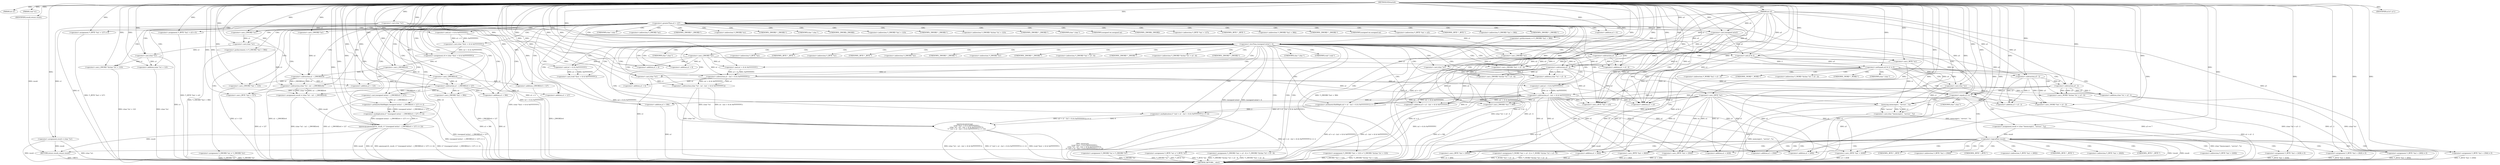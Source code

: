 digraph IGDstartelt {  
"1000103" [label = "(METHOD,IGDstartelt)" ]
"1000369" [label = "(METHOD_RETURN,__cdecl)" ]
"1000104" [label = "(PARAM,int a1)" ]
"1000105" [label = "(PARAM,void *s1)" ]
"1000106" [label = "(PARAM,int a3)" ]
"1000110" [label = "(<operator>.assignment,result = (char *)s1)" ]
"1000112" [label = "(<operator>.cast,(char *)s1)" ]
"1000116" [label = "(<operator>.greaterThan,a3 > 127)" ]
"1000120" [label = "(<operator>.assignment,v4 = (char *)((a1 + 4) & 0xFFFFFFFC))" ]
"1000122" [label = "(<operator>.cast,(char *)((a1 + 4) & 0xFFFFFFFC))" ]
"1000124" [label = "(<operator>.and,(a1 + 4) & 0xFFFFFFFC)" ]
"1000125" [label = "(<operator>.addition,a1 + 4)" ]
"1000129" [label = "(<operator>.assignment,*(_DWORD *)a1 = *(_DWORD *)s1)" ]
"1000131" [label = "(<operator>.cast,(_DWORD *)a1)" ]
"1000135" [label = "(<operator>.cast,(_DWORD *)s1)" ]
"1000138" [label = "(<operator>.assignment,result = (char *)s1 - (a1 - (_DWORD)v4))" ]
"1000140" [label = "(<operator>.subtraction,(char *)s1 - (a1 - (_DWORD)v4))" ]
"1000141" [label = "(<operator>.cast,(char *)s1)" ]
"1000144" [label = "(<operator>.subtraction,a1 - (_DWORD)v4)" ]
"1000146" [label = "(<operator>.cast,(_DWORD)v4)" ]
"1000149" [label = "(<operator>.assignment,*(_DWORD *)(a1 + 123) = *(_DWORD *)((char *)s1 + 123))" ]
"1000151" [label = "(<operator>.cast,(_DWORD *)(a1 + 123))" ]
"1000153" [label = "(<operator>.addition,a1 + 123)" ]
"1000157" [label = "(<operator>.cast,(_DWORD *)((char *)s1 + 123))" ]
"1000159" [label = "(<operator>.addition,(char *)s1 + 123)" ]
"1000160" [label = "(<operator>.cast,(char *)s1)" ]
"1000164" [label = "(qmemcpy,qmemcpy(v4, result, 4 * ((unsigned int)(a1 - (_DWORD)v4 + 127) >> 2)))" ]
"1000167" [label = "(<operator>.multiplication,4 * ((unsigned int)(a1 - (_DWORD)v4 + 127) >> 2))" ]
"1000169" [label = "(<operator>.arithmeticShiftRight,(unsigned int)(a1 - (_DWORD)v4 + 127) >> 2)" ]
"1000170" [label = "(<operator>.cast,(unsigned int)(a1 - (_DWORD)v4 + 127))" ]
"1000172" [label = "(<operator>.subtraction,a1 - (_DWORD)v4 + 127)" ]
"1000174" [label = "(<operator>.addition,(_DWORD)v4 + 127)" ]
"1000175" [label = "(<operator>.cast,(_DWORD)v4)" ]
"1000180" [label = "(<operator>.assignment,*(_BYTE *)(a1 + 127) = 0)" ]
"1000182" [label = "(<operator>.cast,(_BYTE *)(a1 + 127))" ]
"1000184" [label = "(<operator>.addition,a1 + 127)" ]
"1000188" [label = "(<operator>.preIncrement,++*(_DWORD *)(a1 + 384))" ]
"1000190" [label = "(<operator>.cast,(_DWORD *)(a1 + 384))" ]
"1000192" [label = "(<operator>.addition,a1 + 384)" ]
"1000198" [label = "(<operator>.lessThan,(unsigned int)a3 < 4)" ]
"1000199" [label = "(<operator>.cast,(unsigned int)a3)" ]
"1000205" [label = "(IDENTIFIER,a3,if ( a3 ))" ]
"1000207" [label = "(<operator>.assignment,*(_BYTE *)a1 = *(_BYTE *)s1)" ]
"1000209" [label = "(<operator>.cast,(_BYTE *)a1)" ]
"1000213" [label = "(<operator>.cast,(_BYTE *)s1)" ]
"1000217" [label = "(<operator>.notEquals,(a3 & 2) != 0)" ]
"1000218" [label = "(<operator>.and,a3 & 2)" ]
"1000222" [label = "(<operator>.assignment,*(_WORD *)(a1 + a3 - 2) = *(_WORD *)((char *)s1 + a3 - 2))" ]
"1000224" [label = "(<operator>.cast,(_WORD *)(a1 + a3 - 2))" ]
"1000226" [label = "(<operator>.addition,a1 + a3 - 2)" ]
"1000228" [label = "(<operator>.subtraction,a3 - 2)" ]
"1000232" [label = "(<operator>.cast,(_WORD *)((char *)s1 + a3 - 2))" ]
"1000234" [label = "(<operator>.addition,(char *)s1 + a3 - 2)" ]
"1000235" [label = "(<operator>.cast,(char *)s1)" ]
"1000238" [label = "(<operator>.subtraction,a3 - 2)" ]
"1000243" [label = "(<operator>.assignment,*(_DWORD *)a1 = *(_DWORD *)s1)" ]
"1000245" [label = "(<operator>.cast,(_DWORD *)a1)" ]
"1000249" [label = "(<operator>.cast,(_DWORD *)s1)" ]
"1000252" [label = "(<operator>.assignment,*(_DWORD *)(a1 + a3 - 4) = *(_DWORD *)((char *)s1 + a3 - 4))" ]
"1000254" [label = "(<operator>.cast,(_DWORD *)(a1 + a3 - 4))" ]
"1000256" [label = "(<operator>.addition,a1 + a3 - 4)" ]
"1000258" [label = "(<operator>.subtraction,a3 - 4)" ]
"1000262" [label = "(<operator>.cast,(_DWORD *)((char *)s1 + a3 - 4))" ]
"1000264" [label = "(<operator>.addition,(char *)s1 + a3 - 4)" ]
"1000265" [label = "(<operator>.cast,(char *)s1)" ]
"1000268" [label = "(<operator>.subtraction,a3 - 4)" ]
"1000271" [label = "(qmemcpy,qmemcpy(\n        (void *)((a1 + 4) & 0xFFFFFFFC),\n        (char *)s1 - (a1 - ((a1 + 4) & 0xFFFFFFFC)),\n        4 * ((a3 + a1 - ((a1 + 4) & 0xFFFFFFFC)) >> 2)))" ]
"1000272" [label = "(<operator>.cast,(void *)((a1 + 4) & 0xFFFFFFFC))" ]
"1000274" [label = "(<operator>.and,(a1 + 4) & 0xFFFFFFFC)" ]
"1000275" [label = "(<operator>.addition,a1 + 4)" ]
"1000279" [label = "(<operator>.subtraction,(char *)s1 - (a1 - ((a1 + 4) & 0xFFFFFFFC)))" ]
"1000280" [label = "(<operator>.cast,(char *)s1)" ]
"1000283" [label = "(<operator>.subtraction,a1 - ((a1 + 4) & 0xFFFFFFFC))" ]
"1000285" [label = "(<operator>.and,(a1 + 4) & 0xFFFFFFFC)" ]
"1000286" [label = "(<operator>.addition,a1 + 4)" ]
"1000290" [label = "(<operator>.multiplication,4 * ((a3 + a1 - ((a1 + 4) & 0xFFFFFFFC)) >> 2))" ]
"1000292" [label = "(<operator>.arithmeticShiftRight,(a3 + a1 - ((a1 + 4) & 0xFFFFFFFC)) >> 2)" ]
"1000293" [label = "(<operator>.addition,a3 + a1 - ((a1 + 4) & 0xFFFFFFFC))" ]
"1000295" [label = "(<operator>.subtraction,a1 - ((a1 + 4) & 0xFFFFFFFC))" ]
"1000297" [label = "(<operator>.and,(a1 + 4) & 0xFFFFFFFC)" ]
"1000298" [label = "(<operator>.addition,a1 + 4)" ]
"1000303" [label = "(<operator>.assignment,*(_BYTE *)(a1 + a3) = 0)" ]
"1000305" [label = "(<operator>.cast,(_BYTE *)(a1 + a3))" ]
"1000307" [label = "(<operator>.addition,a1 + a3)" ]
"1000311" [label = "(<operator>.preIncrement,++*(_DWORD *)(a1 + 384))" ]
"1000313" [label = "(<operator>.cast,(_DWORD *)(a1 + 384))" ]
"1000315" [label = "(<operator>.addition,a1 + 384)" ]
"1000319" [label = "(<operator>.equals,a3 == 7)" ]
"1000323" [label = "(<operator>.assignment,result = (char *)memcmp(s1, \"service\", 7u))" ]
"1000325" [label = "(<operator>.cast,(char *)memcmp(s1, \"service\", 7u))" ]
"1000327" [label = "(memcmp,memcmp(s1, \"service\", 7u))" ]
"1000332" [label = "(<operator>.logicalNot,!result)" ]
"1000335" [label = "(<operator>.assignment,*(_BYTE *)(a1 + 2436) = 0)" ]
"1000337" [label = "(<operator>.cast,(_BYTE *)(a1 + 2436))" ]
"1000339" [label = "(<operator>.addition,a1 + 2436)" ]
"1000343" [label = "(<operator>.assignment,*(_BYTE *)(a1 + 2564) = 0)" ]
"1000345" [label = "(<operator>.cast,(_BYTE *)(a1 + 2564))" ]
"1000347" [label = "(<operator>.addition,a1 + 2564)" ]
"1000351" [label = "(<operator>.assignment,*(_BYTE *)(a1 + 2692) = 0)" ]
"1000353" [label = "(<operator>.cast,(_BYTE *)(a1 + 2692))" ]
"1000355" [label = "(<operator>.addition,a1 + 2692)" ]
"1000359" [label = "(<operator>.assignment,*(_BYTE *)(a1 + 2820) = 0)" ]
"1000361" [label = "(<operator>.cast,(_BYTE *)(a1 + 2820))" ]
"1000363" [label = "(<operator>.addition,a1 + 2820)" ]
"1000367" [label = "(RETURN,return result;,return result;)" ]
"1000368" [label = "(IDENTIFIER,result,return result;)" ]
"1000123" [label = "(UNKNOWN,char *,char *)" ]
"1000130" [label = "(<operator>.indirection,*(_DWORD *)a1)" ]
"1000132" [label = "(UNKNOWN,_DWORD *,_DWORD *)" ]
"1000134" [label = "(<operator>.indirection,*(_DWORD *)s1)" ]
"1000136" [label = "(UNKNOWN,_DWORD *,_DWORD *)" ]
"1000142" [label = "(UNKNOWN,char *,char *)" ]
"1000147" [label = "(UNKNOWN,_DWORD,_DWORD)" ]
"1000150" [label = "(<operator>.indirection,*(_DWORD *)(a1 + 123))" ]
"1000152" [label = "(UNKNOWN,_DWORD *,_DWORD *)" ]
"1000156" [label = "(<operator>.indirection,*(_DWORD *)((char *)s1 + 123))" ]
"1000158" [label = "(UNKNOWN,_DWORD *,_DWORD *)" ]
"1000161" [label = "(UNKNOWN,char *,char *)" ]
"1000171" [label = "(UNKNOWN,unsigned int,unsigned int)" ]
"1000176" [label = "(UNKNOWN,_DWORD,_DWORD)" ]
"1000181" [label = "(<operator>.indirection,*(_BYTE *)(a1 + 127))" ]
"1000183" [label = "(UNKNOWN,_BYTE *,_BYTE *)" ]
"1000189" [label = "(<operator>.indirection,*(_DWORD *)(a1 + 384))" ]
"1000191" [label = "(UNKNOWN,_DWORD *,_DWORD *)" ]
"1000200" [label = "(UNKNOWN,unsigned int,unsigned int)" ]
"1000208" [label = "(<operator>.indirection,*(_BYTE *)a1)" ]
"1000210" [label = "(UNKNOWN,_BYTE *,_BYTE *)" ]
"1000212" [label = "(<operator>.indirection,*(_BYTE *)s1)" ]
"1000214" [label = "(UNKNOWN,_BYTE *,_BYTE *)" ]
"1000223" [label = "(<operator>.indirection,*(_WORD *)(a1 + a3 - 2))" ]
"1000225" [label = "(UNKNOWN,_WORD *,_WORD *)" ]
"1000231" [label = "(<operator>.indirection,*(_WORD *)((char *)s1 + a3 - 2))" ]
"1000233" [label = "(UNKNOWN,_WORD *,_WORD *)" ]
"1000236" [label = "(UNKNOWN,char *,char *)" ]
"1000244" [label = "(<operator>.indirection,*(_DWORD *)a1)" ]
"1000246" [label = "(UNKNOWN,_DWORD *,_DWORD *)" ]
"1000248" [label = "(<operator>.indirection,*(_DWORD *)s1)" ]
"1000250" [label = "(UNKNOWN,_DWORD *,_DWORD *)" ]
"1000253" [label = "(<operator>.indirection,*(_DWORD *)(a1 + a3 - 4))" ]
"1000255" [label = "(UNKNOWN,_DWORD *,_DWORD *)" ]
"1000261" [label = "(<operator>.indirection,*(_DWORD *)((char *)s1 + a3 - 4))" ]
"1000263" [label = "(UNKNOWN,_DWORD *,_DWORD *)" ]
"1000266" [label = "(UNKNOWN,char *,char *)" ]
"1000273" [label = "(UNKNOWN,void *,void *)" ]
"1000281" [label = "(UNKNOWN,char *,char *)" ]
"1000304" [label = "(<operator>.indirection,*(_BYTE *)(a1 + a3))" ]
"1000306" [label = "(UNKNOWN,_BYTE *,_BYTE *)" ]
"1000312" [label = "(<operator>.indirection,*(_DWORD *)(a1 + 384))" ]
"1000314" [label = "(UNKNOWN,_DWORD *,_DWORD *)" ]
"1000326" [label = "(UNKNOWN,char *,char *)" ]
"1000336" [label = "(<operator>.indirection,*(_BYTE *)(a1 + 2436))" ]
"1000338" [label = "(UNKNOWN,_BYTE *,_BYTE *)" ]
"1000344" [label = "(<operator>.indirection,*(_BYTE *)(a1 + 2564))" ]
"1000346" [label = "(UNKNOWN,_BYTE *,_BYTE *)" ]
"1000352" [label = "(<operator>.indirection,*(_BYTE *)(a1 + 2692))" ]
"1000354" [label = "(UNKNOWN,_BYTE *,_BYTE *)" ]
"1000360" [label = "(<operator>.indirection,*(_BYTE *)(a1 + 2820))" ]
"1000362" [label = "(UNKNOWN,_BYTE *,_BYTE *)" ]
  "1000112" -> "1000369"  [ label = "DDG: s1"] 
  "1000207" -> "1000369"  [ label = "DDG: *(_BYTE *)s1"] 
  "1000325" -> "1000369"  [ label = "DDG: memcmp(s1, \"service\", 7u)"] 
  "1000180" -> "1000369"  [ label = "DDG: *(_BYTE *)(a1 + 127)"] 
  "1000164" -> "1000369"  [ label = "DDG: qmemcpy(v4, result, 4 * ((unsigned int)(a1 - (_DWORD)v4 + 127) >> 2))"] 
  "1000164" -> "1000369"  [ label = "DDG: 4 * ((unsigned int)(a1 - (_DWORD)v4 + 127) >> 2)"] 
  "1000140" -> "1000369"  [ label = "DDG: a1 - (_DWORD)v4"] 
  "1000217" -> "1000369"  [ label = "DDG: a3 & 2"] 
  "1000293" -> "1000369"  [ label = "DDG: a1 - ((a1 + 4) & 0xFFFFFFFC)"] 
  "1000315" -> "1000369"  [ label = "DDG: a1"] 
  "1000198" -> "1000369"  [ label = "DDG: (unsigned int)a3"] 
  "1000351" -> "1000369"  [ label = "DDG: *(_BYTE *)(a1 + 2692)"] 
  "1000116" -> "1000369"  [ label = "DDG: a3"] 
  "1000305" -> "1000369"  [ label = "DDG: a1 + a3"] 
  "1000222" -> "1000369"  [ label = "DDG: *(_WORD *)(a1 + a3 - 2)"] 
  "1000323" -> "1000369"  [ label = "DDG: (char *)memcmp(s1, \"service\", 7u)"] 
  "1000188" -> "1000369"  [ label = "DDG: *(_DWORD *)(a1 + 384)"] 
  "1000164" -> "1000369"  [ label = "DDG: result"] 
  "1000243" -> "1000369"  [ label = "DDG: *(_DWORD *)a1"] 
  "1000343" -> "1000369"  [ label = "DDG: *(_BYTE *)(a1 + 2564)"] 
  "1000319" -> "1000369"  [ label = "DDG: a3 == 7"] 
  "1000172" -> "1000369"  [ label = "DDG: (_DWORD)v4 + 127"] 
  "1000122" -> "1000369"  [ label = "DDG: (a1 + 4) & 0xFFFFFFFC"] 
  "1000120" -> "1000369"  [ label = "DDG: (char *)((a1 + 4) & 0xFFFFFFFC)"] 
  "1000182" -> "1000369"  [ label = "DDG: a1 + 127"] 
  "1000363" -> "1000369"  [ label = "DDG: a1"] 
  "1000217" -> "1000369"  [ label = "DDG: (a3 & 2) != 0"] 
  "1000271" -> "1000369"  [ label = "DDG: 4 * ((a3 + a1 - ((a1 + 4) & 0xFFFFFFFC)) >> 2)"] 
  "1000232" -> "1000369"  [ label = "DDG: (char *)s1 + a3 - 2"] 
  "1000254" -> "1000369"  [ label = "DDG: a1 + a3 - 4"] 
  "1000129" -> "1000369"  [ label = "DDG: *(_DWORD *)s1"] 
  "1000353" -> "1000369"  [ label = "DDG: a1 + 2692"] 
  "1000297" -> "1000369"  [ label = "DDG: a1 + 4"] 
  "1000129" -> "1000369"  [ label = "DDG: *(_DWORD *)a1"] 
  "1000271" -> "1000369"  [ label = "DDG: (void *)((a1 + 4) & 0xFFFFFFFC)"] 
  "1000319" -> "1000369"  [ label = "DDG: a3"] 
  "1000151" -> "1000369"  [ label = "DDG: a1 + 123"] 
  "1000224" -> "1000369"  [ label = "DDG: a1 + a3 - 2"] 
  "1000264" -> "1000369"  [ label = "DDG: a3 - 4"] 
  "1000290" -> "1000369"  [ label = "DDG: (a3 + a1 - ((a1 + 4) & 0xFFFFFFFC)) >> 2"] 
  "1000149" -> "1000369"  [ label = "DDG: *(_DWORD *)(a1 + 123)"] 
  "1000252" -> "1000369"  [ label = "DDG: *(_DWORD *)(a1 + a3 - 4)"] 
  "1000280" -> "1000369"  [ label = "DDG: s1"] 
  "1000116" -> "1000369"  [ label = "DDG: a3 > 127"] 
  "1000213" -> "1000369"  [ label = "DDG: s1"] 
  "1000235" -> "1000369"  [ label = "DDG: s1"] 
  "1000271" -> "1000369"  [ label = "DDG: qmemcpy(\n        (void *)((a1 + 4) & 0xFFFFFFFC),\n        (char *)s1 - (a1 - ((a1 + 4) & 0xFFFFFFFC)),\n        4 * ((a3 + a1 - ((a1 + 4) & 0xFFFFFFFC)) >> 2))"] 
  "1000303" -> "1000369"  [ label = "DDG: *(_BYTE *)(a1 + a3)"] 
  "1000292" -> "1000369"  [ label = "DDG: a3 + a1 - ((a1 + 4) & 0xFFFFFFFC)"] 
  "1000157" -> "1000369"  [ label = "DDG: (char *)s1 + 123"] 
  "1000192" -> "1000369"  [ label = "DDG: a1"] 
  "1000271" -> "1000369"  [ label = "DDG: (char *)s1 - (a1 - ((a1 + 4) & 0xFFFFFFFC))"] 
  "1000252" -> "1000369"  [ label = "DDG: *(_DWORD *)((char *)s1 + a3 - 4)"] 
  "1000243" -> "1000369"  [ label = "DDG: *(_DWORD *)s1"] 
  "1000169" -> "1000369"  [ label = "DDG: (unsigned int)(a1 - (_DWORD)v4 + 127)"] 
  "1000198" -> "1000369"  [ label = "DDG: (unsigned int)a3 < 4"] 
  "1000332" -> "1000369"  [ label = "DDG: !result"] 
  "1000222" -> "1000369"  [ label = "DDG: *(_WORD *)((char *)s1 + a3 - 2)"] 
  "1000313" -> "1000369"  [ label = "DDG: a1 + 384"] 
  "1000207" -> "1000369"  [ label = "DDG: *(_BYTE *)a1"] 
  "1000124" -> "1000369"  [ label = "DDG: a1 + 4"] 
  "1000190" -> "1000369"  [ label = "DDG: a1 + 384"] 
  "1000279" -> "1000369"  [ label = "DDG: (char *)s1"] 
  "1000149" -> "1000369"  [ label = "DDG: *(_DWORD *)((char *)s1 + 123)"] 
  "1000327" -> "1000369"  [ label = "DDG: s1"] 
  "1000335" -> "1000369"  [ label = "DDG: *(_BYTE *)(a1 + 2436)"] 
  "1000167" -> "1000369"  [ label = "DDG: (unsigned int)(a1 - (_DWORD)v4 + 127) >> 2"] 
  "1000337" -> "1000369"  [ label = "DDG: a1 + 2436"] 
  "1000345" -> "1000369"  [ label = "DDG: a1 + 2564"] 
  "1000138" -> "1000369"  [ label = "DDG: (char *)s1 - (a1 - (_DWORD)v4)"] 
  "1000361" -> "1000369"  [ label = "DDG: a1 + 2820"] 
  "1000262" -> "1000369"  [ label = "DDG: (char *)s1 + a3 - 4"] 
  "1000234" -> "1000369"  [ label = "DDG: a3 - 2"] 
  "1000110" -> "1000369"  [ label = "DDG: (char *)s1"] 
  "1000159" -> "1000369"  [ label = "DDG: (char *)s1"] 
  "1000110" -> "1000369"  [ label = "DDG: result"] 
  "1000170" -> "1000369"  [ label = "DDG: a1 - (_DWORD)v4 + 127"] 
  "1000295" -> "1000369"  [ label = "DDG: (a1 + 4) & 0xFFFFFFFC"] 
  "1000174" -> "1000369"  [ label = "DDG: (_DWORD)v4"] 
  "1000311" -> "1000369"  [ label = "DDG: *(_DWORD *)(a1 + 384)"] 
  "1000164" -> "1000369"  [ label = "DDG: v4"] 
  "1000234" -> "1000369"  [ label = "DDG: (char *)s1"] 
  "1000160" -> "1000369"  [ label = "DDG: s1"] 
  "1000106" -> "1000369"  [ label = "DDG: a3"] 
  "1000332" -> "1000369"  [ label = "DDG: result"] 
  "1000359" -> "1000369"  [ label = "DDG: *(_BYTE *)(a1 + 2820)"] 
  "1000367" -> "1000369"  [ label = "DDG: <RET>"] 
  "1000103" -> "1000104"  [ label = "DDG: "] 
  "1000103" -> "1000105"  [ label = "DDG: "] 
  "1000103" -> "1000106"  [ label = "DDG: "] 
  "1000112" -> "1000110"  [ label = "DDG: s1"] 
  "1000103" -> "1000110"  [ label = "DDG: "] 
  "1000103" -> "1000112"  [ label = "DDG: "] 
  "1000106" -> "1000116"  [ label = "DDG: a3"] 
  "1000103" -> "1000116"  [ label = "DDG: "] 
  "1000122" -> "1000120"  [ label = "DDG: (a1 + 4) & 0xFFFFFFFC"] 
  "1000103" -> "1000120"  [ label = "DDG: "] 
  "1000124" -> "1000122"  [ label = "DDG: a1 + 4"] 
  "1000124" -> "1000122"  [ label = "DDG: 0xFFFFFFFC"] 
  "1000103" -> "1000124"  [ label = "DDG: "] 
  "1000103" -> "1000125"  [ label = "DDG: "] 
  "1000103" -> "1000131"  [ label = "DDG: "] 
  "1000112" -> "1000135"  [ label = "DDG: s1"] 
  "1000103" -> "1000135"  [ label = "DDG: "] 
  "1000140" -> "1000138"  [ label = "DDG: (char *)s1"] 
  "1000140" -> "1000138"  [ label = "DDG: a1 - (_DWORD)v4"] 
  "1000103" -> "1000138"  [ label = "DDG: "] 
  "1000141" -> "1000140"  [ label = "DDG: s1"] 
  "1000135" -> "1000141"  [ label = "DDG: s1"] 
  "1000103" -> "1000141"  [ label = "DDG: "] 
  "1000144" -> "1000140"  [ label = "DDG: a1"] 
  "1000144" -> "1000140"  [ label = "DDG: (_DWORD)v4"] 
  "1000131" -> "1000144"  [ label = "DDG: a1"] 
  "1000103" -> "1000144"  [ label = "DDG: "] 
  "1000146" -> "1000144"  [ label = "DDG: v4"] 
  "1000120" -> "1000146"  [ label = "DDG: v4"] 
  "1000103" -> "1000146"  [ label = "DDG: "] 
  "1000144" -> "1000151"  [ label = "DDG: a1"] 
  "1000103" -> "1000151"  [ label = "DDG: "] 
  "1000144" -> "1000153"  [ label = "DDG: a1"] 
  "1000103" -> "1000153"  [ label = "DDG: "] 
  "1000160" -> "1000157"  [ label = "DDG: s1"] 
  "1000103" -> "1000157"  [ label = "DDG: "] 
  "1000160" -> "1000159"  [ label = "DDG: s1"] 
  "1000141" -> "1000160"  [ label = "DDG: s1"] 
  "1000103" -> "1000160"  [ label = "DDG: "] 
  "1000103" -> "1000159"  [ label = "DDG: "] 
  "1000175" -> "1000164"  [ label = "DDG: v4"] 
  "1000103" -> "1000164"  [ label = "DDG: "] 
  "1000138" -> "1000164"  [ label = "DDG: result"] 
  "1000167" -> "1000164"  [ label = "DDG: 4"] 
  "1000167" -> "1000164"  [ label = "DDG: (unsigned int)(a1 - (_DWORD)v4 + 127) >> 2"] 
  "1000103" -> "1000167"  [ label = "DDG: "] 
  "1000169" -> "1000167"  [ label = "DDG: (unsigned int)(a1 - (_DWORD)v4 + 127)"] 
  "1000169" -> "1000167"  [ label = "DDG: 2"] 
  "1000170" -> "1000169"  [ label = "DDG: a1 - (_DWORD)v4 + 127"] 
  "1000172" -> "1000170"  [ label = "DDG: a1"] 
  "1000172" -> "1000170"  [ label = "DDG: (_DWORD)v4 + 127"] 
  "1000103" -> "1000172"  [ label = "DDG: "] 
  "1000144" -> "1000172"  [ label = "DDG: a1"] 
  "1000175" -> "1000172"  [ label = "DDG: v4"] 
  "1000175" -> "1000174"  [ label = "DDG: v4"] 
  "1000146" -> "1000175"  [ label = "DDG: v4"] 
  "1000103" -> "1000175"  [ label = "DDG: "] 
  "1000103" -> "1000174"  [ label = "DDG: "] 
  "1000103" -> "1000169"  [ label = "DDG: "] 
  "1000103" -> "1000180"  [ label = "DDG: "] 
  "1000172" -> "1000182"  [ label = "DDG: a1"] 
  "1000103" -> "1000182"  [ label = "DDG: "] 
  "1000172" -> "1000184"  [ label = "DDG: a1"] 
  "1000103" -> "1000184"  [ label = "DDG: "] 
  "1000103" -> "1000190"  [ label = "DDG: "] 
  "1000172" -> "1000190"  [ label = "DDG: a1"] 
  "1000103" -> "1000192"  [ label = "DDG: "] 
  "1000172" -> "1000192"  [ label = "DDG: a1"] 
  "1000199" -> "1000198"  [ label = "DDG: a3"] 
  "1000116" -> "1000199"  [ label = "DDG: a3"] 
  "1000106" -> "1000199"  [ label = "DDG: a3"] 
  "1000103" -> "1000199"  [ label = "DDG: "] 
  "1000103" -> "1000198"  [ label = "DDG: "] 
  "1000103" -> "1000205"  [ label = "DDG: "] 
  "1000103" -> "1000209"  [ label = "DDG: "] 
  "1000112" -> "1000213"  [ label = "DDG: s1"] 
  "1000103" -> "1000213"  [ label = "DDG: "] 
  "1000218" -> "1000217"  [ label = "DDG: a3"] 
  "1000218" -> "1000217"  [ label = "DDG: 2"] 
  "1000199" -> "1000218"  [ label = "DDG: a3"] 
  "1000106" -> "1000218"  [ label = "DDG: a3"] 
  "1000103" -> "1000218"  [ label = "DDG: "] 
  "1000103" -> "1000217"  [ label = "DDG: "] 
  "1000209" -> "1000224"  [ label = "DDG: a1"] 
  "1000103" -> "1000224"  [ label = "DDG: "] 
  "1000228" -> "1000224"  [ label = "DDG: a3"] 
  "1000228" -> "1000224"  [ label = "DDG: 2"] 
  "1000209" -> "1000226"  [ label = "DDG: a1"] 
  "1000103" -> "1000226"  [ label = "DDG: "] 
  "1000228" -> "1000226"  [ label = "DDG: a3"] 
  "1000228" -> "1000226"  [ label = "DDG: 2"] 
  "1000218" -> "1000228"  [ label = "DDG: a3"] 
  "1000106" -> "1000228"  [ label = "DDG: a3"] 
  "1000103" -> "1000228"  [ label = "DDG: "] 
  "1000235" -> "1000232"  [ label = "DDG: s1"] 
  "1000238" -> "1000232"  [ label = "DDG: a3"] 
  "1000238" -> "1000232"  [ label = "DDG: 2"] 
  "1000235" -> "1000234"  [ label = "DDG: s1"] 
  "1000213" -> "1000235"  [ label = "DDG: s1"] 
  "1000103" -> "1000235"  [ label = "DDG: "] 
  "1000238" -> "1000234"  [ label = "DDG: a3"] 
  "1000238" -> "1000234"  [ label = "DDG: 2"] 
  "1000228" -> "1000238"  [ label = "DDG: a3"] 
  "1000106" -> "1000238"  [ label = "DDG: a3"] 
  "1000103" -> "1000238"  [ label = "DDG: "] 
  "1000103" -> "1000245"  [ label = "DDG: "] 
  "1000112" -> "1000249"  [ label = "DDG: s1"] 
  "1000103" -> "1000249"  [ label = "DDG: "] 
  "1000245" -> "1000254"  [ label = "DDG: a1"] 
  "1000103" -> "1000254"  [ label = "DDG: "] 
  "1000258" -> "1000254"  [ label = "DDG: a3"] 
  "1000258" -> "1000254"  [ label = "DDG: 4"] 
  "1000245" -> "1000256"  [ label = "DDG: a1"] 
  "1000103" -> "1000256"  [ label = "DDG: "] 
  "1000258" -> "1000256"  [ label = "DDG: a3"] 
  "1000258" -> "1000256"  [ label = "DDG: 4"] 
  "1000199" -> "1000258"  [ label = "DDG: a3"] 
  "1000106" -> "1000258"  [ label = "DDG: a3"] 
  "1000103" -> "1000258"  [ label = "DDG: "] 
  "1000265" -> "1000262"  [ label = "DDG: s1"] 
  "1000268" -> "1000262"  [ label = "DDG: a3"] 
  "1000268" -> "1000262"  [ label = "DDG: 4"] 
  "1000265" -> "1000264"  [ label = "DDG: s1"] 
  "1000249" -> "1000265"  [ label = "DDG: s1"] 
  "1000103" -> "1000265"  [ label = "DDG: "] 
  "1000268" -> "1000264"  [ label = "DDG: a3"] 
  "1000268" -> "1000264"  [ label = "DDG: 4"] 
  "1000258" -> "1000268"  [ label = "DDG: a3"] 
  "1000106" -> "1000268"  [ label = "DDG: a3"] 
  "1000103" -> "1000268"  [ label = "DDG: "] 
  "1000272" -> "1000271"  [ label = "DDG: (a1 + 4) & 0xFFFFFFFC"] 
  "1000274" -> "1000272"  [ label = "DDG: a1 + 4"] 
  "1000274" -> "1000272"  [ label = "DDG: 0xFFFFFFFC"] 
  "1000103" -> "1000274"  [ label = "DDG: "] 
  "1000245" -> "1000274"  [ label = "DDG: a1"] 
  "1000103" -> "1000275"  [ label = "DDG: "] 
  "1000245" -> "1000275"  [ label = "DDG: a1"] 
  "1000279" -> "1000271"  [ label = "DDG: (char *)s1"] 
  "1000279" -> "1000271"  [ label = "DDG: a1 - ((a1 + 4) & 0xFFFFFFFC)"] 
  "1000280" -> "1000279"  [ label = "DDG: s1"] 
  "1000265" -> "1000280"  [ label = "DDG: s1"] 
  "1000103" -> "1000280"  [ label = "DDG: "] 
  "1000283" -> "1000279"  [ label = "DDG: a1"] 
  "1000283" -> "1000279"  [ label = "DDG: (a1 + 4) & 0xFFFFFFFC"] 
  "1000103" -> "1000283"  [ label = "DDG: "] 
  "1000245" -> "1000283"  [ label = "DDG: a1"] 
  "1000285" -> "1000283"  [ label = "DDG: a1 + 4"] 
  "1000285" -> "1000283"  [ label = "DDG: 0xFFFFFFFC"] 
  "1000103" -> "1000285"  [ label = "DDG: "] 
  "1000245" -> "1000285"  [ label = "DDG: a1"] 
  "1000103" -> "1000286"  [ label = "DDG: "] 
  "1000245" -> "1000286"  [ label = "DDG: a1"] 
  "1000290" -> "1000271"  [ label = "DDG: 4"] 
  "1000290" -> "1000271"  [ label = "DDG: (a3 + a1 - ((a1 + 4) & 0xFFFFFFFC)) >> 2"] 
  "1000103" -> "1000290"  [ label = "DDG: "] 
  "1000292" -> "1000290"  [ label = "DDG: a3 + a1 - ((a1 + 4) & 0xFFFFFFFC)"] 
  "1000292" -> "1000290"  [ label = "DDG: 2"] 
  "1000268" -> "1000292"  [ label = "DDG: a3"] 
  "1000106" -> "1000292"  [ label = "DDG: a3"] 
  "1000103" -> "1000292"  [ label = "DDG: "] 
  "1000295" -> "1000292"  [ label = "DDG: a1"] 
  "1000295" -> "1000292"  [ label = "DDG: (a1 + 4) & 0xFFFFFFFC"] 
  "1000268" -> "1000293"  [ label = "DDG: a3"] 
  "1000106" -> "1000293"  [ label = "DDG: a3"] 
  "1000103" -> "1000293"  [ label = "DDG: "] 
  "1000295" -> "1000293"  [ label = "DDG: a1"] 
  "1000295" -> "1000293"  [ label = "DDG: (a1 + 4) & 0xFFFFFFFC"] 
  "1000103" -> "1000295"  [ label = "DDG: "] 
  "1000283" -> "1000295"  [ label = "DDG: a1"] 
  "1000297" -> "1000295"  [ label = "DDG: a1 + 4"] 
  "1000297" -> "1000295"  [ label = "DDG: 0xFFFFFFFC"] 
  "1000283" -> "1000297"  [ label = "DDG: a1"] 
  "1000103" -> "1000297"  [ label = "DDG: "] 
  "1000283" -> "1000298"  [ label = "DDG: a1"] 
  "1000103" -> "1000298"  [ label = "DDG: "] 
  "1000103" -> "1000303"  [ label = "DDG: "] 
  "1000209" -> "1000305"  [ label = "DDG: a1"] 
  "1000295" -> "1000305"  [ label = "DDG: a1"] 
  "1000103" -> "1000305"  [ label = "DDG: "] 
  "1000238" -> "1000305"  [ label = "DDG: a3"] 
  "1000199" -> "1000305"  [ label = "DDG: a3"] 
  "1000218" -> "1000305"  [ label = "DDG: a3"] 
  "1000106" -> "1000305"  [ label = "DDG: a3"] 
  "1000268" -> "1000305"  [ label = "DDG: a3"] 
  "1000209" -> "1000307"  [ label = "DDG: a1"] 
  "1000295" -> "1000307"  [ label = "DDG: a1"] 
  "1000103" -> "1000307"  [ label = "DDG: "] 
  "1000238" -> "1000307"  [ label = "DDG: a3"] 
  "1000199" -> "1000307"  [ label = "DDG: a3"] 
  "1000218" -> "1000307"  [ label = "DDG: a3"] 
  "1000106" -> "1000307"  [ label = "DDG: a3"] 
  "1000268" -> "1000307"  [ label = "DDG: a3"] 
  "1000103" -> "1000313"  [ label = "DDG: "] 
  "1000209" -> "1000313"  [ label = "DDG: a1"] 
  "1000295" -> "1000313"  [ label = "DDG: a1"] 
  "1000103" -> "1000315"  [ label = "DDG: "] 
  "1000209" -> "1000315"  [ label = "DDG: a1"] 
  "1000295" -> "1000315"  [ label = "DDG: a1"] 
  "1000106" -> "1000319"  [ label = "DDG: a3"] 
  "1000103" -> "1000319"  [ label = "DDG: "] 
  "1000238" -> "1000319"  [ label = "DDG: a3"] 
  "1000199" -> "1000319"  [ label = "DDG: a3"] 
  "1000218" -> "1000319"  [ label = "DDG: a3"] 
  "1000268" -> "1000319"  [ label = "DDG: a3"] 
  "1000325" -> "1000323"  [ label = "DDG: memcmp(s1, \"service\", 7u)"] 
  "1000103" -> "1000323"  [ label = "DDG: "] 
  "1000327" -> "1000325"  [ label = "DDG: s1"] 
  "1000327" -> "1000325"  [ label = "DDG: \"service\""] 
  "1000327" -> "1000325"  [ label = "DDG: 7u"] 
  "1000280" -> "1000327"  [ label = "DDG: s1"] 
  "1000112" -> "1000327"  [ label = "DDG: s1"] 
  "1000213" -> "1000327"  [ label = "DDG: s1"] 
  "1000235" -> "1000327"  [ label = "DDG: s1"] 
  "1000103" -> "1000327"  [ label = "DDG: "] 
  "1000323" -> "1000332"  [ label = "DDG: result"] 
  "1000103" -> "1000332"  [ label = "DDG: "] 
  "1000103" -> "1000335"  [ label = "DDG: "] 
  "1000103" -> "1000337"  [ label = "DDG: "] 
  "1000209" -> "1000337"  [ label = "DDG: a1"] 
  "1000295" -> "1000337"  [ label = "DDG: a1"] 
  "1000103" -> "1000339"  [ label = "DDG: "] 
  "1000209" -> "1000339"  [ label = "DDG: a1"] 
  "1000295" -> "1000339"  [ label = "DDG: a1"] 
  "1000103" -> "1000343"  [ label = "DDG: "] 
  "1000103" -> "1000345"  [ label = "DDG: "] 
  "1000209" -> "1000345"  [ label = "DDG: a1"] 
  "1000295" -> "1000345"  [ label = "DDG: a1"] 
  "1000103" -> "1000347"  [ label = "DDG: "] 
  "1000209" -> "1000347"  [ label = "DDG: a1"] 
  "1000295" -> "1000347"  [ label = "DDG: a1"] 
  "1000103" -> "1000351"  [ label = "DDG: "] 
  "1000103" -> "1000353"  [ label = "DDG: "] 
  "1000209" -> "1000353"  [ label = "DDG: a1"] 
  "1000295" -> "1000353"  [ label = "DDG: a1"] 
  "1000103" -> "1000355"  [ label = "DDG: "] 
  "1000209" -> "1000355"  [ label = "DDG: a1"] 
  "1000295" -> "1000355"  [ label = "DDG: a1"] 
  "1000103" -> "1000359"  [ label = "DDG: "] 
  "1000103" -> "1000361"  [ label = "DDG: "] 
  "1000209" -> "1000361"  [ label = "DDG: a1"] 
  "1000295" -> "1000361"  [ label = "DDG: a1"] 
  "1000103" -> "1000363"  [ label = "DDG: "] 
  "1000209" -> "1000363"  [ label = "DDG: a1"] 
  "1000295" -> "1000363"  [ label = "DDG: a1"] 
  "1000368" -> "1000367"  [ label = "DDG: result"] 
  "1000164" -> "1000367"  [ label = "DDG: result"] 
  "1000110" -> "1000367"  [ label = "DDG: result"] 
  "1000332" -> "1000367"  [ label = "DDG: result"] 
  "1000103" -> "1000368"  [ label = "DDG: "] 
  "1000116" -> "1000125"  [ label = "CDG: "] 
  "1000116" -> "1000124"  [ label = "CDG: "] 
  "1000116" -> "1000123"  [ label = "CDG: "] 
  "1000116" -> "1000122"  [ label = "CDG: "] 
  "1000116" -> "1000120"  [ label = "CDG: "] 
  "1000116" -> "1000144"  [ label = "CDG: "] 
  "1000116" -> "1000142"  [ label = "CDG: "] 
  "1000116" -> "1000141"  [ label = "CDG: "] 
  "1000116" -> "1000140"  [ label = "CDG: "] 
  "1000116" -> "1000138"  [ label = "CDG: "] 
  "1000116" -> "1000136"  [ label = "CDG: "] 
  "1000116" -> "1000135"  [ label = "CDG: "] 
  "1000116" -> "1000134"  [ label = "CDG: "] 
  "1000116" -> "1000132"  [ label = "CDG: "] 
  "1000116" -> "1000131"  [ label = "CDG: "] 
  "1000116" -> "1000130"  [ label = "CDG: "] 
  "1000116" -> "1000129"  [ label = "CDG: "] 
  "1000116" -> "1000160"  [ label = "CDG: "] 
  "1000116" -> "1000159"  [ label = "CDG: "] 
  "1000116" -> "1000158"  [ label = "CDG: "] 
  "1000116" -> "1000157"  [ label = "CDG: "] 
  "1000116" -> "1000156"  [ label = "CDG: "] 
  "1000116" -> "1000153"  [ label = "CDG: "] 
  "1000116" -> "1000152"  [ label = "CDG: "] 
  "1000116" -> "1000151"  [ label = "CDG: "] 
  "1000116" -> "1000150"  [ label = "CDG: "] 
  "1000116" -> "1000149"  [ label = "CDG: "] 
  "1000116" -> "1000147"  [ label = "CDG: "] 
  "1000116" -> "1000146"  [ label = "CDG: "] 
  "1000116" -> "1000176"  [ label = "CDG: "] 
  "1000116" -> "1000175"  [ label = "CDG: "] 
  "1000116" -> "1000174"  [ label = "CDG: "] 
  "1000116" -> "1000172"  [ label = "CDG: "] 
  "1000116" -> "1000171"  [ label = "CDG: "] 
  "1000116" -> "1000170"  [ label = "CDG: "] 
  "1000116" -> "1000169"  [ label = "CDG: "] 
  "1000116" -> "1000167"  [ label = "CDG: "] 
  "1000116" -> "1000164"  [ label = "CDG: "] 
  "1000116" -> "1000161"  [ label = "CDG: "] 
  "1000116" -> "1000192"  [ label = "CDG: "] 
  "1000116" -> "1000191"  [ label = "CDG: "] 
  "1000116" -> "1000190"  [ label = "CDG: "] 
  "1000116" -> "1000189"  [ label = "CDG: "] 
  "1000116" -> "1000188"  [ label = "CDG: "] 
  "1000116" -> "1000184"  [ label = "CDG: "] 
  "1000116" -> "1000183"  [ label = "CDG: "] 
  "1000116" -> "1000182"  [ label = "CDG: "] 
  "1000116" -> "1000181"  [ label = "CDG: "] 
  "1000116" -> "1000180"  [ label = "CDG: "] 
  "1000116" -> "1000200"  [ label = "CDG: "] 
  "1000116" -> "1000199"  [ label = "CDG: "] 
  "1000116" -> "1000198"  [ label = "CDG: "] 
  "1000116" -> "1000304"  [ label = "CDG: "] 
  "1000116" -> "1000303"  [ label = "CDG: "] 
  "1000116" -> "1000319"  [ label = "CDG: "] 
  "1000116" -> "1000315"  [ label = "CDG: "] 
  "1000116" -> "1000314"  [ label = "CDG: "] 
  "1000116" -> "1000313"  [ label = "CDG: "] 
  "1000116" -> "1000312"  [ label = "CDG: "] 
  "1000116" -> "1000311"  [ label = "CDG: "] 
  "1000116" -> "1000307"  [ label = "CDG: "] 
  "1000116" -> "1000306"  [ label = "CDG: "] 
  "1000116" -> "1000305"  [ label = "CDG: "] 
  "1000198" -> "1000256"  [ label = "CDG: "] 
  "1000198" -> "1000255"  [ label = "CDG: "] 
  "1000198" -> "1000254"  [ label = "CDG: "] 
  "1000198" -> "1000253"  [ label = "CDG: "] 
  "1000198" -> "1000252"  [ label = "CDG: "] 
  "1000198" -> "1000250"  [ label = "CDG: "] 
  "1000198" -> "1000249"  [ label = "CDG: "] 
  "1000198" -> "1000248"  [ label = "CDG: "] 
  "1000198" -> "1000246"  [ label = "CDG: "] 
  "1000198" -> "1000245"  [ label = "CDG: "] 
  "1000198" -> "1000244"  [ label = "CDG: "] 
  "1000198" -> "1000243"  [ label = "CDG: "] 
  "1000198" -> "1000272"  [ label = "CDG: "] 
  "1000198" -> "1000271"  [ label = "CDG: "] 
  "1000198" -> "1000268"  [ label = "CDG: "] 
  "1000198" -> "1000266"  [ label = "CDG: "] 
  "1000198" -> "1000265"  [ label = "CDG: "] 
  "1000198" -> "1000264"  [ label = "CDG: "] 
  "1000198" -> "1000263"  [ label = "CDG: "] 
  "1000198" -> "1000262"  [ label = "CDG: "] 
  "1000198" -> "1000261"  [ label = "CDG: "] 
  "1000198" -> "1000258"  [ label = "CDG: "] 
  "1000198" -> "1000286"  [ label = "CDG: "] 
  "1000198" -> "1000285"  [ label = "CDG: "] 
  "1000198" -> "1000283"  [ label = "CDG: "] 
  "1000198" -> "1000281"  [ label = "CDG: "] 
  "1000198" -> "1000280"  [ label = "CDG: "] 
  "1000198" -> "1000279"  [ label = "CDG: "] 
  "1000198" -> "1000275"  [ label = "CDG: "] 
  "1000198" -> "1000274"  [ label = "CDG: "] 
  "1000198" -> "1000273"  [ label = "CDG: "] 
  "1000198" -> "1000298"  [ label = "CDG: "] 
  "1000198" -> "1000297"  [ label = "CDG: "] 
  "1000198" -> "1000295"  [ label = "CDG: "] 
  "1000198" -> "1000293"  [ label = "CDG: "] 
  "1000198" -> "1000292"  [ label = "CDG: "] 
  "1000198" -> "1000290"  [ label = "CDG: "] 
  "1000198" -> "1000208"  [ label = "CDG: "] 
  "1000198" -> "1000207"  [ label = "CDG: "] 
  "1000198" -> "1000218"  [ label = "CDG: "] 
  "1000198" -> "1000217"  [ label = "CDG: "] 
  "1000198" -> "1000214"  [ label = "CDG: "] 
  "1000198" -> "1000213"  [ label = "CDG: "] 
  "1000198" -> "1000212"  [ label = "CDG: "] 
  "1000198" -> "1000210"  [ label = "CDG: "] 
  "1000198" -> "1000209"  [ label = "CDG: "] 
  "1000217" -> "1000224"  [ label = "CDG: "] 
  "1000217" -> "1000223"  [ label = "CDG: "] 
  "1000217" -> "1000222"  [ label = "CDG: "] 
  "1000217" -> "1000238"  [ label = "CDG: "] 
  "1000217" -> "1000236"  [ label = "CDG: "] 
  "1000217" -> "1000235"  [ label = "CDG: "] 
  "1000217" -> "1000234"  [ label = "CDG: "] 
  "1000217" -> "1000233"  [ label = "CDG: "] 
  "1000217" -> "1000232"  [ label = "CDG: "] 
  "1000217" -> "1000231"  [ label = "CDG: "] 
  "1000217" -> "1000228"  [ label = "CDG: "] 
  "1000217" -> "1000226"  [ label = "CDG: "] 
  "1000217" -> "1000225"  [ label = "CDG: "] 
  "1000319" -> "1000332"  [ label = "CDG: "] 
  "1000319" -> "1000327"  [ label = "CDG: "] 
  "1000319" -> "1000326"  [ label = "CDG: "] 
  "1000319" -> "1000325"  [ label = "CDG: "] 
  "1000319" -> "1000323"  [ label = "CDG: "] 
  "1000332" -> "1000336"  [ label = "CDG: "] 
  "1000332" -> "1000335"  [ label = "CDG: "] 
  "1000332" -> "1000352"  [ label = "CDG: "] 
  "1000332" -> "1000351"  [ label = "CDG: "] 
  "1000332" -> "1000347"  [ label = "CDG: "] 
  "1000332" -> "1000346"  [ label = "CDG: "] 
  "1000332" -> "1000345"  [ label = "CDG: "] 
  "1000332" -> "1000344"  [ label = "CDG: "] 
  "1000332" -> "1000343"  [ label = "CDG: "] 
  "1000332" -> "1000339"  [ label = "CDG: "] 
  "1000332" -> "1000338"  [ label = "CDG: "] 
  "1000332" -> "1000337"  [ label = "CDG: "] 
  "1000332" -> "1000363"  [ label = "CDG: "] 
  "1000332" -> "1000362"  [ label = "CDG: "] 
  "1000332" -> "1000361"  [ label = "CDG: "] 
  "1000332" -> "1000360"  [ label = "CDG: "] 
  "1000332" -> "1000359"  [ label = "CDG: "] 
  "1000332" -> "1000355"  [ label = "CDG: "] 
  "1000332" -> "1000354"  [ label = "CDG: "] 
  "1000332" -> "1000353"  [ label = "CDG: "] 
}
